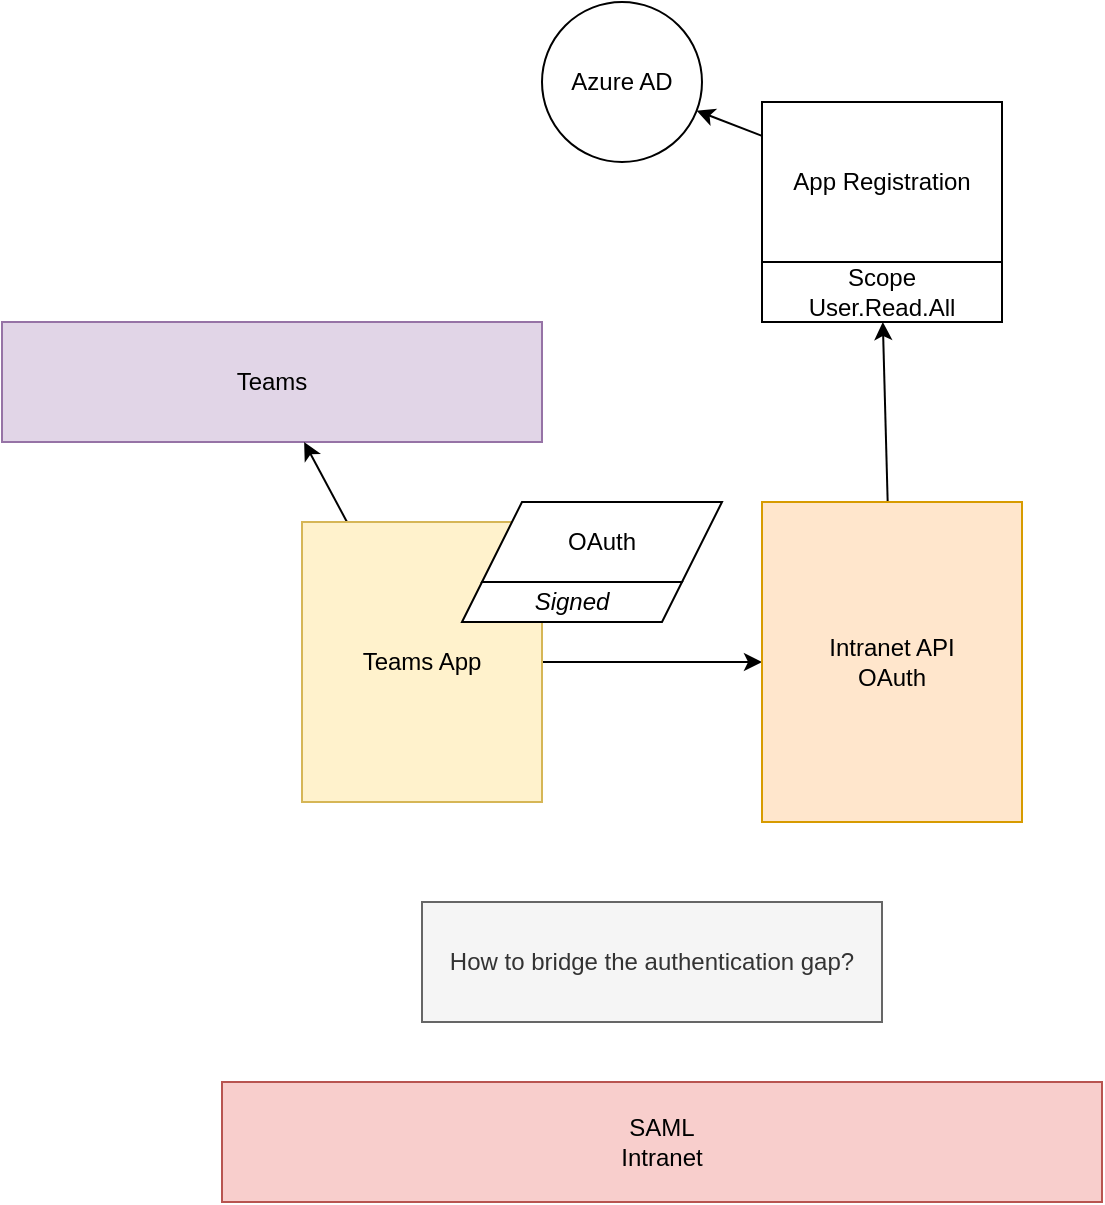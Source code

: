 <mxfile>
    <diagram id="GidK0YqNK978Zfath4vD" name="Page-1">
        <mxGraphModel dx="932" dy="820" grid="1" gridSize="10" guides="1" tooltips="1" connect="1" arrows="1" fold="1" page="1" pageScale="1" pageWidth="827" pageHeight="1169" math="0" shadow="0">
            <root>
                <mxCell id="0"/>
                <mxCell id="1" parent="0"/>
                <mxCell id="2" value="Teams" style="rounded=0;whiteSpace=wrap;html=1;fillColor=#e1d5e7;strokeColor=#9673a6;" vertex="1" parent="1">
                    <mxGeometry x="210" y="220" width="270" height="60" as="geometry"/>
                </mxCell>
                <mxCell id="3" value="Azure AD" style="ellipse;whiteSpace=wrap;html=1;aspect=fixed;" vertex="1" parent="1">
                    <mxGeometry x="480" y="60" width="80" height="80" as="geometry"/>
                </mxCell>
                <mxCell id="5" style="edgeStyle=none;html=1;" edge="1" parent="1" source="4" target="2">
                    <mxGeometry relative="1" as="geometry"/>
                </mxCell>
                <mxCell id="8" style="edgeStyle=none;html=1;" edge="1" parent="1" source="4" target="7">
                    <mxGeometry relative="1" as="geometry"/>
                </mxCell>
                <mxCell id="4" value="Teams App" style="rounded=0;whiteSpace=wrap;html=1;fillColor=#fff2cc;strokeColor=#d6b656;" vertex="1" parent="1">
                    <mxGeometry x="360" y="320" width="120" height="140" as="geometry"/>
                </mxCell>
                <mxCell id="6" value="OAuth" style="shape=parallelogram;perimeter=parallelogramPerimeter;whiteSpace=wrap;html=1;fixedSize=1;" vertex="1" parent="1">
                    <mxGeometry x="450" y="310" width="120" height="40" as="geometry"/>
                </mxCell>
                <mxCell id="10" style="edgeStyle=none;html=1;" edge="1" parent="1" source="7" target="11">
                    <mxGeometry relative="1" as="geometry"/>
                </mxCell>
                <mxCell id="7" value="Intranet API&lt;br&gt;OAuth" style="rounded=0;whiteSpace=wrap;html=1;fillColor=#ffe6cc;strokeColor=#d79b00;" vertex="1" parent="1">
                    <mxGeometry x="590" y="310" width="130" height="160" as="geometry"/>
                </mxCell>
                <mxCell id="12" style="edgeStyle=none;html=1;" edge="1" parent="1" source="9" target="3">
                    <mxGeometry relative="1" as="geometry"/>
                </mxCell>
                <mxCell id="9" value="App Registration" style="rounded=0;whiteSpace=wrap;html=1;" vertex="1" parent="1">
                    <mxGeometry x="590" y="110" width="120" height="80" as="geometry"/>
                </mxCell>
                <mxCell id="11" value="Scope&lt;br&gt;User.Read.All" style="rounded=0;whiteSpace=wrap;html=1;" vertex="1" parent="1">
                    <mxGeometry x="590" y="190" width="120" height="30" as="geometry"/>
                </mxCell>
                <mxCell id="13" value="SAML&lt;br&gt;Intranet" style="rounded=0;whiteSpace=wrap;html=1;fillColor=#f8cecc;strokeColor=#b85450;" vertex="1" parent="1">
                    <mxGeometry x="320" y="600" width="440" height="60" as="geometry"/>
                </mxCell>
                <mxCell id="14" value="&lt;i&gt;Signed&lt;/i&gt;" style="shape=parallelogram;perimeter=parallelogramPerimeter;whiteSpace=wrap;html=1;fixedSize=1;size=10;" vertex="1" parent="1">
                    <mxGeometry x="440" y="350" width="110" height="20" as="geometry"/>
                </mxCell>
                <mxCell id="15" value="How to bridge the authentication gap?" style="rounded=0;whiteSpace=wrap;html=1;fillColor=#f5f5f5;fontColor=#333333;strokeColor=#666666;" vertex="1" parent="1">
                    <mxGeometry x="420" y="510" width="230" height="60" as="geometry"/>
                </mxCell>
            </root>
        </mxGraphModel>
    </diagram>
</mxfile>
